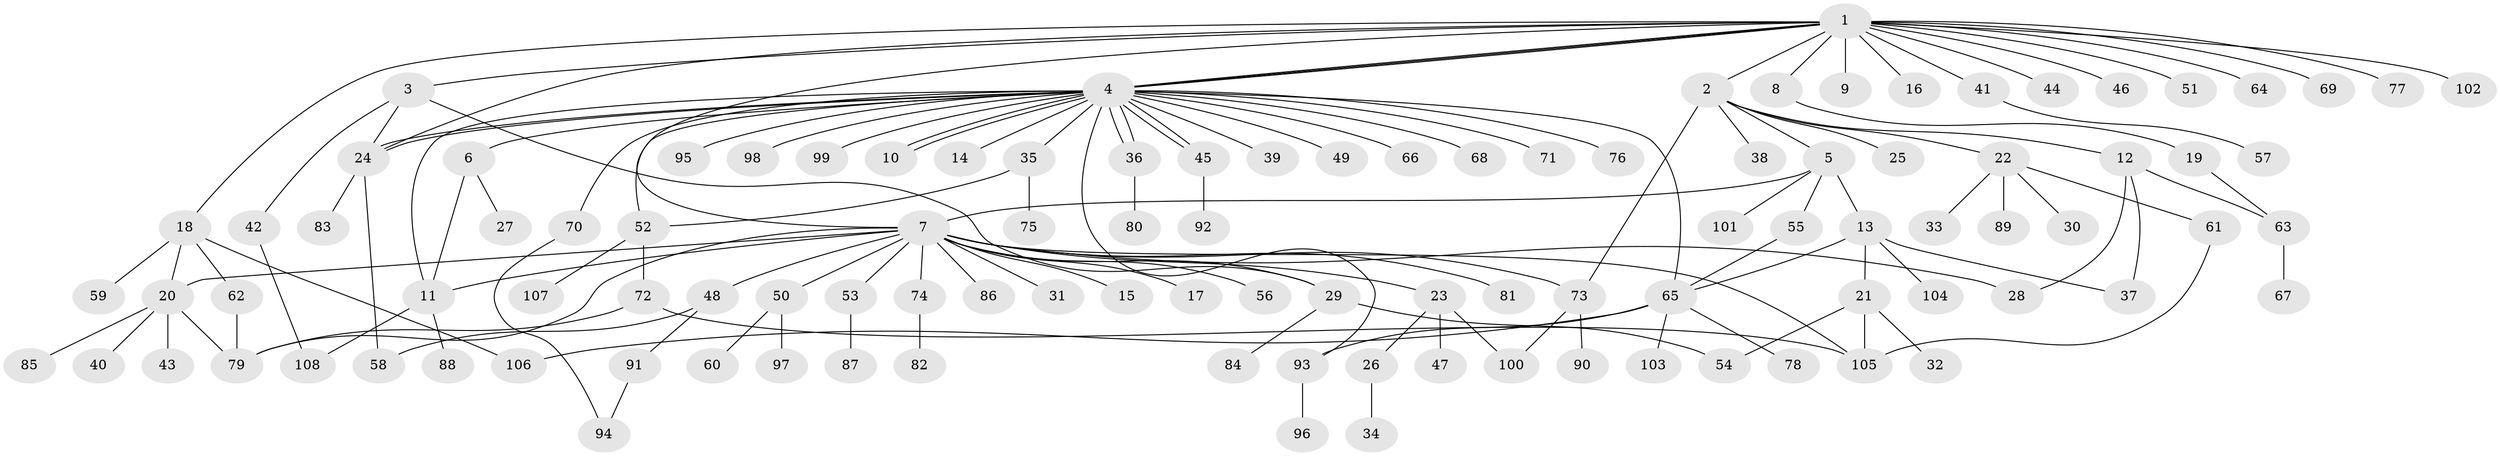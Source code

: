 // Generated by graph-tools (version 1.1) at 2025/11/02/27/25 16:11:12]
// undirected, 108 vertices, 140 edges
graph export_dot {
graph [start="1"]
  node [color=gray90,style=filled];
  1;
  2;
  3;
  4;
  5;
  6;
  7;
  8;
  9;
  10;
  11;
  12;
  13;
  14;
  15;
  16;
  17;
  18;
  19;
  20;
  21;
  22;
  23;
  24;
  25;
  26;
  27;
  28;
  29;
  30;
  31;
  32;
  33;
  34;
  35;
  36;
  37;
  38;
  39;
  40;
  41;
  42;
  43;
  44;
  45;
  46;
  47;
  48;
  49;
  50;
  51;
  52;
  53;
  54;
  55;
  56;
  57;
  58;
  59;
  60;
  61;
  62;
  63;
  64;
  65;
  66;
  67;
  68;
  69;
  70;
  71;
  72;
  73;
  74;
  75;
  76;
  77;
  78;
  79;
  80;
  81;
  82;
  83;
  84;
  85;
  86;
  87;
  88;
  89;
  90;
  91;
  92;
  93;
  94;
  95;
  96;
  97;
  98;
  99;
  100;
  101;
  102;
  103;
  104;
  105;
  106;
  107;
  108;
  1 -- 2;
  1 -- 3;
  1 -- 4;
  1 -- 4;
  1 -- 4;
  1 -- 7;
  1 -- 8;
  1 -- 9;
  1 -- 16;
  1 -- 18;
  1 -- 24;
  1 -- 41;
  1 -- 44;
  1 -- 46;
  1 -- 51;
  1 -- 64;
  1 -- 69;
  1 -- 77;
  1 -- 102;
  2 -- 5;
  2 -- 12;
  2 -- 22;
  2 -- 25;
  2 -- 38;
  2 -- 73;
  3 -- 24;
  3 -- 29;
  3 -- 42;
  4 -- 6;
  4 -- 10;
  4 -- 10;
  4 -- 11;
  4 -- 14;
  4 -- 24;
  4 -- 24;
  4 -- 35;
  4 -- 36;
  4 -- 36;
  4 -- 39;
  4 -- 45;
  4 -- 45;
  4 -- 49;
  4 -- 52;
  4 -- 65;
  4 -- 66;
  4 -- 68;
  4 -- 70;
  4 -- 71;
  4 -- 76;
  4 -- 93;
  4 -- 95;
  4 -- 98;
  4 -- 99;
  5 -- 7;
  5 -- 13;
  5 -- 55;
  5 -- 101;
  6 -- 11;
  6 -- 27;
  7 -- 11;
  7 -- 15;
  7 -- 17;
  7 -- 20;
  7 -- 23;
  7 -- 28;
  7 -- 29;
  7 -- 31;
  7 -- 48;
  7 -- 50;
  7 -- 53;
  7 -- 56;
  7 -- 73;
  7 -- 74;
  7 -- 79;
  7 -- 81;
  7 -- 86;
  7 -- 105;
  8 -- 19;
  11 -- 88;
  11 -- 108;
  12 -- 28;
  12 -- 37;
  12 -- 63;
  13 -- 21;
  13 -- 37;
  13 -- 65;
  13 -- 104;
  18 -- 20;
  18 -- 59;
  18 -- 62;
  18 -- 106;
  19 -- 63;
  20 -- 40;
  20 -- 43;
  20 -- 79;
  20 -- 85;
  21 -- 32;
  21 -- 54;
  21 -- 105;
  22 -- 30;
  22 -- 33;
  22 -- 61;
  22 -- 89;
  23 -- 26;
  23 -- 47;
  23 -- 100;
  24 -- 58;
  24 -- 83;
  26 -- 34;
  29 -- 54;
  29 -- 84;
  35 -- 52;
  35 -- 75;
  36 -- 80;
  41 -- 57;
  42 -- 108;
  45 -- 92;
  48 -- 58;
  48 -- 91;
  50 -- 60;
  50 -- 97;
  52 -- 72;
  52 -- 107;
  53 -- 87;
  55 -- 65;
  61 -- 105;
  62 -- 79;
  63 -- 67;
  65 -- 78;
  65 -- 93;
  65 -- 103;
  65 -- 106;
  70 -- 94;
  72 -- 79;
  72 -- 105;
  73 -- 90;
  73 -- 100;
  74 -- 82;
  91 -- 94;
  93 -- 96;
}
